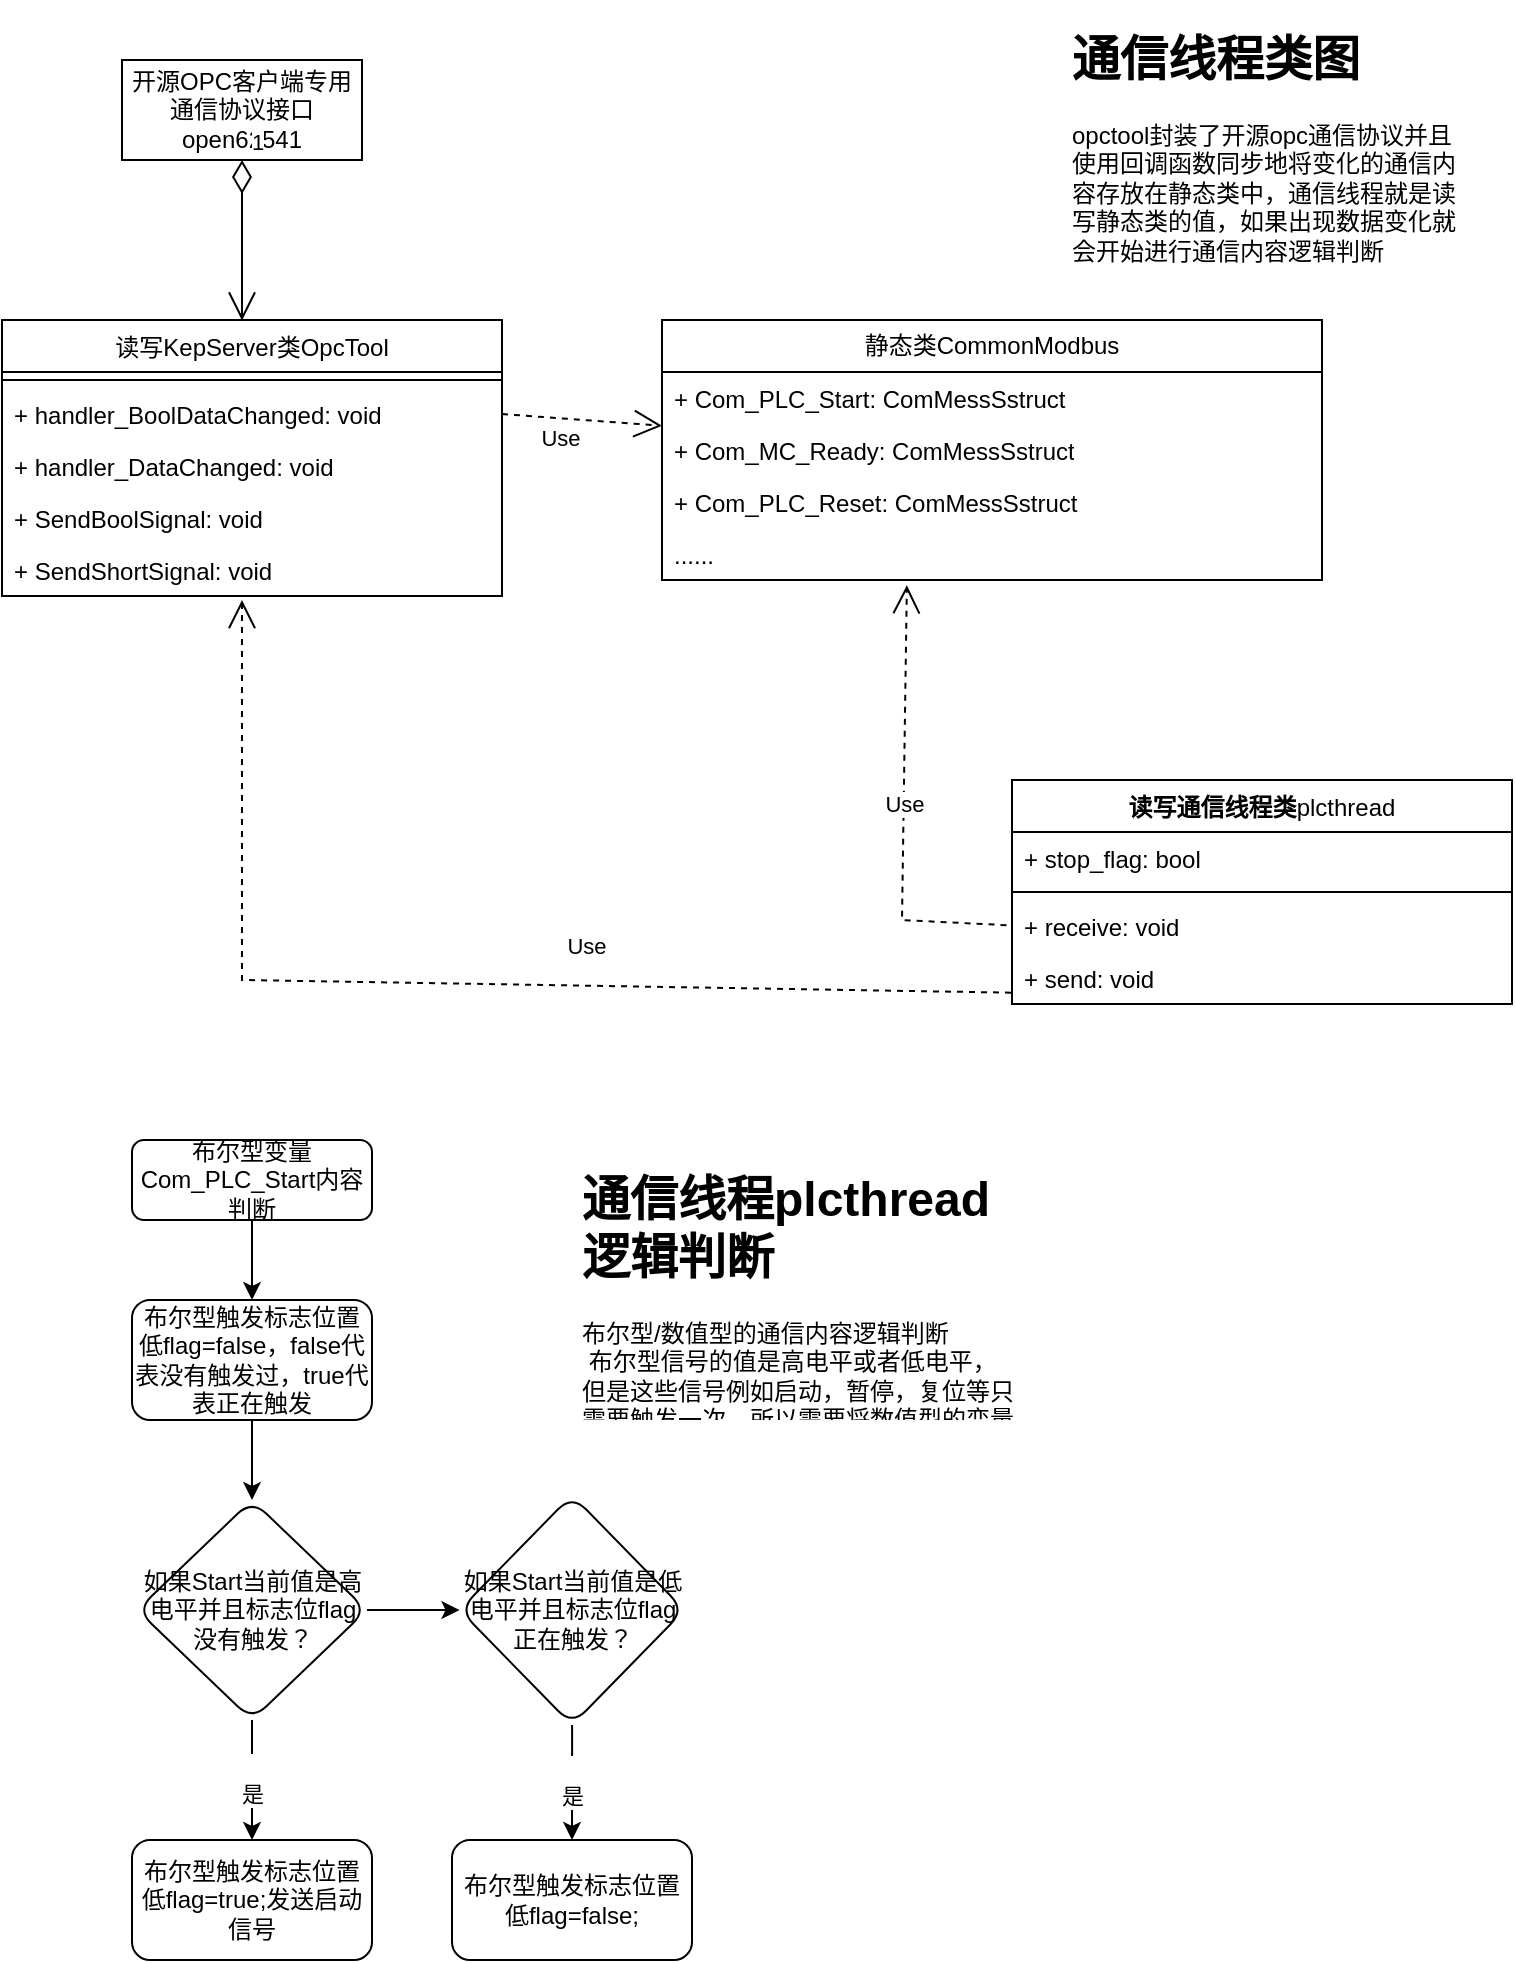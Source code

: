<mxfile version="21.3.3" type="github">
  <diagram id="C5RBs43oDa-KdzZeNtuy" name="Page-1">
    <mxGraphModel dx="988" dy="535" grid="1" gridSize="10" guides="1" tooltips="1" connect="1" arrows="1" fold="1" page="1" pageScale="1" pageWidth="827" pageHeight="1169" math="0" shadow="0">
      <root>
        <mxCell id="WIyWlLk6GJQsqaUBKTNV-0" />
        <mxCell id="WIyWlLk6GJQsqaUBKTNV-1" parent="WIyWlLk6GJQsqaUBKTNV-0" />
        <mxCell id="-CUF5e7ndzkKFXifJuJV-34" value="" style="edgeStyle=orthogonalEdgeStyle;rounded=0;orthogonalLoop=1;jettySize=auto;html=1;" edge="1" parent="WIyWlLk6GJQsqaUBKTNV-1" source="WIyWlLk6GJQsqaUBKTNV-3" target="-CUF5e7ndzkKFXifJuJV-33">
          <mxGeometry relative="1" as="geometry" />
        </mxCell>
        <mxCell id="WIyWlLk6GJQsqaUBKTNV-3" value="布尔型变量Com_PLC_Start内容判断" style="rounded=1;whiteSpace=wrap;html=1;fontSize=12;glass=0;strokeWidth=1;shadow=0;" parent="WIyWlLk6GJQsqaUBKTNV-1" vertex="1">
          <mxGeometry x="115" y="670" width="120" height="40" as="geometry" />
        </mxCell>
        <mxCell id="-CUF5e7ndzkKFXifJuJV-0" value="&lt;h1&gt;通信线程plcthread逻辑判断&lt;/h1&gt;&lt;div&gt;布尔型/数值型的通信内容逻辑判断&lt;/div&gt;&lt;div&gt;&lt;span style=&quot;white-space: pre;&quot;&gt;	&lt;/span&gt;布尔型信号的值是高电平或者低电平，但是这些信号例如启动，暂停，复位等只需要触发一次，所以需要将数值型的变量转换成上升沿的信号。&lt;/div&gt;&lt;div&gt;&lt;span style=&quot;white-space: pre;&quot;&gt;	&lt;/span&gt;数值型信号的值是&lt;br&gt;&lt;/div&gt;" style="text;html=1;strokeColor=none;fillColor=none;spacing=5;spacingTop=-20;whiteSpace=wrap;overflow=hidden;rounded=0;" vertex="1" parent="WIyWlLk6GJQsqaUBKTNV-1">
          <mxGeometry x="335" y="680" width="225" height="130" as="geometry" />
        </mxCell>
        <mxCell id="-CUF5e7ndzkKFXifJuJV-1" value="静态类CommonModbus" style="swimlane;fontStyle=0;childLayout=stackLayout;horizontal=1;startSize=26;fillColor=none;horizontalStack=0;resizeParent=1;resizeParentMax=0;resizeLast=0;collapsible=1;marginBottom=0;whiteSpace=wrap;html=1;" vertex="1" parent="WIyWlLk6GJQsqaUBKTNV-1">
          <mxGeometry x="380" y="260" width="330" height="130" as="geometry" />
        </mxCell>
        <mxCell id="-CUF5e7ndzkKFXifJuJV-2" value="+ Com_PLC_Start:&amp;nbsp;ComMessSstruct" style="text;strokeColor=none;fillColor=none;align=left;verticalAlign=top;spacingLeft=4;spacingRight=4;overflow=hidden;rotatable=0;points=[[0,0.5],[1,0.5]];portConstraint=eastwest;whiteSpace=wrap;html=1;" vertex="1" parent="-CUF5e7ndzkKFXifJuJV-1">
          <mxGeometry y="26" width="330" height="26" as="geometry" />
        </mxCell>
        <mxCell id="-CUF5e7ndzkKFXifJuJV-3" value="+ Com_MC_Ready: ComMessSstruct" style="text;strokeColor=none;fillColor=none;align=left;verticalAlign=top;spacingLeft=4;spacingRight=4;overflow=hidden;rotatable=0;points=[[0,0.5],[1,0.5]];portConstraint=eastwest;whiteSpace=wrap;html=1;" vertex="1" parent="-CUF5e7ndzkKFXifJuJV-1">
          <mxGeometry y="52" width="330" height="26" as="geometry" />
        </mxCell>
        <mxCell id="-CUF5e7ndzkKFXifJuJV-4" value="+ Com_PLC_Reset: ComMessSstruct" style="text;strokeColor=none;fillColor=none;align=left;verticalAlign=top;spacingLeft=4;spacingRight=4;overflow=hidden;rotatable=0;points=[[0,0.5],[1,0.5]];portConstraint=eastwest;whiteSpace=wrap;html=1;" vertex="1" parent="-CUF5e7ndzkKFXifJuJV-1">
          <mxGeometry y="78" width="330" height="26" as="geometry" />
        </mxCell>
        <mxCell id="-CUF5e7ndzkKFXifJuJV-9" value="......" style="text;strokeColor=none;fillColor=none;align=left;verticalAlign=top;spacingLeft=4;spacingRight=4;overflow=hidden;rotatable=0;points=[[0,0.5],[1,0.5]];portConstraint=eastwest;whiteSpace=wrap;html=1;" vertex="1" parent="-CUF5e7ndzkKFXifJuJV-1">
          <mxGeometry y="104" width="330" height="26" as="geometry" />
        </mxCell>
        <mxCell id="-CUF5e7ndzkKFXifJuJV-5" value="&lt;span style=&quot;font-weight: normal;&quot;&gt;读写KepServer类OpcTool&lt;/span&gt;" style="swimlane;fontStyle=1;align=center;verticalAlign=top;childLayout=stackLayout;horizontal=1;startSize=26;horizontalStack=0;resizeParent=1;resizeParentMax=0;resizeLast=0;collapsible=1;marginBottom=0;whiteSpace=wrap;html=1;" vertex="1" parent="WIyWlLk6GJQsqaUBKTNV-1">
          <mxGeometry x="50" y="260" width="250" height="138" as="geometry" />
        </mxCell>
        <mxCell id="-CUF5e7ndzkKFXifJuJV-7" value="" style="line;strokeWidth=1;fillColor=none;align=left;verticalAlign=middle;spacingTop=-1;spacingLeft=3;spacingRight=3;rotatable=0;labelPosition=right;points=[];portConstraint=eastwest;strokeColor=inherit;" vertex="1" parent="-CUF5e7ndzkKFXifJuJV-5">
          <mxGeometry y="26" width="250" height="8" as="geometry" />
        </mxCell>
        <mxCell id="-CUF5e7ndzkKFXifJuJV-8" value="+ handler_BoolDataChanged: void" style="text;strokeColor=none;fillColor=none;align=left;verticalAlign=top;spacingLeft=4;spacingRight=4;overflow=hidden;rotatable=0;points=[[0,0.5],[1,0.5]];portConstraint=eastwest;whiteSpace=wrap;html=1;" vertex="1" parent="-CUF5e7ndzkKFXifJuJV-5">
          <mxGeometry y="34" width="250" height="26" as="geometry" />
        </mxCell>
        <mxCell id="-CUF5e7ndzkKFXifJuJV-6" value="+ handler_DataChanged: void" style="text;strokeColor=none;fillColor=none;align=left;verticalAlign=top;spacingLeft=4;spacingRight=4;overflow=hidden;rotatable=0;points=[[0,0.5],[1,0.5]];portConstraint=eastwest;whiteSpace=wrap;html=1;" vertex="1" parent="-CUF5e7ndzkKFXifJuJV-5">
          <mxGeometry y="60" width="250" height="26" as="geometry" />
        </mxCell>
        <mxCell id="-CUF5e7ndzkKFXifJuJV-14" value="+ SendBoolSignal: void" style="text;strokeColor=none;fillColor=none;align=left;verticalAlign=top;spacingLeft=4;spacingRight=4;overflow=hidden;rotatable=0;points=[[0,0.5],[1,0.5]];portConstraint=eastwest;whiteSpace=wrap;html=1;" vertex="1" parent="-CUF5e7ndzkKFXifJuJV-5">
          <mxGeometry y="86" width="250" height="26" as="geometry" />
        </mxCell>
        <mxCell id="-CUF5e7ndzkKFXifJuJV-15" value="+ SendShortSignal: void" style="text;strokeColor=none;fillColor=none;align=left;verticalAlign=top;spacingLeft=4;spacingRight=4;overflow=hidden;rotatable=0;points=[[0,0.5],[1,0.5]];portConstraint=eastwest;whiteSpace=wrap;html=1;" vertex="1" parent="-CUF5e7ndzkKFXifJuJV-5">
          <mxGeometry y="112" width="250" height="26" as="geometry" />
        </mxCell>
        <mxCell id="-CUF5e7ndzkKFXifJuJV-16" value="开源OPC客户端专用通信协议接口open62541" style="html=1;whiteSpace=wrap;" vertex="1" parent="WIyWlLk6GJQsqaUBKTNV-1">
          <mxGeometry x="110" y="130" width="120" height="50" as="geometry" />
        </mxCell>
        <mxCell id="-CUF5e7ndzkKFXifJuJV-17" value="1" style="endArrow=open;html=1;endSize=12;startArrow=diamondThin;startSize=14;startFill=0;edgeStyle=orthogonalEdgeStyle;align=left;verticalAlign=bottom;rounded=0;exitX=0.5;exitY=1;exitDx=0;exitDy=0;entryX=0.48;entryY=0.002;entryDx=0;entryDy=0;entryPerimeter=0;" edge="1" parent="WIyWlLk6GJQsqaUBKTNV-1" source="-CUF5e7ndzkKFXifJuJV-16" target="-CUF5e7ndzkKFXifJuJV-5">
          <mxGeometry x="-1" y="3" relative="1" as="geometry">
            <mxPoint x="320" y="130" as="sourcePoint" />
            <mxPoint x="480" y="130" as="targetPoint" />
          </mxGeometry>
        </mxCell>
        <mxCell id="-CUF5e7ndzkKFXifJuJV-18" value="Use" style="endArrow=open;endSize=12;dashed=1;html=1;rounded=0;exitX=1;exitY=0.5;exitDx=0;exitDy=0;" edge="1" parent="WIyWlLk6GJQsqaUBKTNV-1" source="-CUF5e7ndzkKFXifJuJV-8" target="-CUF5e7ndzkKFXifJuJV-1">
          <mxGeometry x="-0.254" y="-10" width="160" relative="1" as="geometry">
            <mxPoint x="190" y="470" as="sourcePoint" />
            <mxPoint x="350" y="470" as="targetPoint" />
            <Array as="points" />
            <mxPoint as="offset" />
          </mxGeometry>
        </mxCell>
        <mxCell id="-CUF5e7ndzkKFXifJuJV-19" value="&lt;h1&gt;通信线程类图&lt;/h1&gt;&lt;p&gt;opctool封装了开源opc通信协议并且使用回调函数同步地将变化的通信内容存放在静态类中，通信线程就是读写静态类的值，如果出现数据变化就会开始进行通信内容逻辑判断&lt;/p&gt;" style="text;html=1;strokeColor=none;fillColor=none;spacing=5;spacingTop=-20;whiteSpace=wrap;overflow=hidden;rounded=0;" vertex="1" parent="WIyWlLk6GJQsqaUBKTNV-1">
          <mxGeometry x="580" y="110" width="200" height="140" as="geometry" />
        </mxCell>
        <mxCell id="-CUF5e7ndzkKFXifJuJV-20" value="读写通信线程类&lt;span style=&quot;font-weight: 400;&quot;&gt;plc&lt;/span&gt;&lt;span style=&quot;font-weight: normal;&quot;&gt;thread&lt;/span&gt;" style="swimlane;fontStyle=1;align=center;verticalAlign=top;childLayout=stackLayout;horizontal=1;startSize=26;horizontalStack=0;resizeParent=1;resizeParentMax=0;resizeLast=0;collapsible=1;marginBottom=0;whiteSpace=wrap;html=1;" vertex="1" parent="WIyWlLk6GJQsqaUBKTNV-1">
          <mxGeometry x="555" y="490" width="250" height="112" as="geometry" />
        </mxCell>
        <mxCell id="-CUF5e7ndzkKFXifJuJV-21" value="+ stop_flag: bool" style="text;strokeColor=none;fillColor=none;align=left;verticalAlign=top;spacingLeft=4;spacingRight=4;overflow=hidden;rotatable=0;points=[[0,0.5],[1,0.5]];portConstraint=eastwest;whiteSpace=wrap;html=1;" vertex="1" parent="-CUF5e7ndzkKFXifJuJV-20">
          <mxGeometry y="26" width="250" height="26" as="geometry" />
        </mxCell>
        <mxCell id="-CUF5e7ndzkKFXifJuJV-22" value="" style="line;strokeWidth=1;fillColor=none;align=left;verticalAlign=middle;spacingTop=-1;spacingLeft=3;spacingRight=3;rotatable=0;labelPosition=right;points=[];portConstraint=eastwest;strokeColor=inherit;" vertex="1" parent="-CUF5e7ndzkKFXifJuJV-20">
          <mxGeometry y="52" width="250" height="8" as="geometry" />
        </mxCell>
        <mxCell id="-CUF5e7ndzkKFXifJuJV-23" value="+ receive: void" style="text;strokeColor=none;fillColor=none;align=left;verticalAlign=top;spacingLeft=4;spacingRight=4;overflow=hidden;rotatable=0;points=[[0,0.5],[1,0.5]];portConstraint=eastwest;whiteSpace=wrap;html=1;" vertex="1" parent="-CUF5e7ndzkKFXifJuJV-20">
          <mxGeometry y="60" width="250" height="26" as="geometry" />
        </mxCell>
        <mxCell id="-CUF5e7ndzkKFXifJuJV-24" value="+ send: void" style="text;strokeColor=none;fillColor=none;align=left;verticalAlign=top;spacingLeft=4;spacingRight=4;overflow=hidden;rotatable=0;points=[[0,0.5],[1,0.5]];portConstraint=eastwest;whiteSpace=wrap;html=1;" vertex="1" parent="-CUF5e7ndzkKFXifJuJV-20">
          <mxGeometry y="86" width="250" height="26" as="geometry" />
        </mxCell>
        <mxCell id="-CUF5e7ndzkKFXifJuJV-26" value="Use" style="endArrow=open;endSize=12;dashed=1;html=1;rounded=0;exitX=-0.002;exitY=0.782;exitDx=0;exitDy=0;exitPerimeter=0;" edge="1" parent="WIyWlLk6GJQsqaUBKTNV-1" source="-CUF5e7ndzkKFXifJuJV-24">
          <mxGeometry x="-0.261" y="-20" width="160" relative="1" as="geometry">
            <mxPoint x="150" y="490" as="sourcePoint" />
            <mxPoint x="170" y="400" as="targetPoint" />
            <Array as="points">
              <mxPoint x="170" y="590" />
            </Array>
            <mxPoint as="offset" />
          </mxGeometry>
        </mxCell>
        <mxCell id="-CUF5e7ndzkKFXifJuJV-30" value="Use" style="endArrow=open;endSize=12;dashed=1;html=1;rounded=0;exitX=-0.011;exitY=0.485;exitDx=0;exitDy=0;exitPerimeter=0;entryX=0.371;entryY=1.101;entryDx=0;entryDy=0;entryPerimeter=0;" edge="1" parent="WIyWlLk6GJQsqaUBKTNV-1" source="-CUF5e7ndzkKFXifJuJV-23" target="-CUF5e7ndzkKFXifJuJV-9">
          <mxGeometry width="160" relative="1" as="geometry">
            <mxPoint x="420" y="530" as="sourcePoint" />
            <mxPoint x="390" y="470" as="targetPoint" />
            <Array as="points">
              <mxPoint x="500" y="560" />
            </Array>
          </mxGeometry>
        </mxCell>
        <mxCell id="-CUF5e7ndzkKFXifJuJV-36" value="" style="edgeStyle=orthogonalEdgeStyle;rounded=0;orthogonalLoop=1;jettySize=auto;html=1;" edge="1" parent="WIyWlLk6GJQsqaUBKTNV-1" source="-CUF5e7ndzkKFXifJuJV-33" target="-CUF5e7ndzkKFXifJuJV-35">
          <mxGeometry relative="1" as="geometry" />
        </mxCell>
        <mxCell id="-CUF5e7ndzkKFXifJuJV-33" value="布尔型触发标志位置低flag=false，false代表没有触发过，true代表正在触发" style="whiteSpace=wrap;html=1;rounded=1;glass=0;strokeWidth=1;shadow=0;" vertex="1" parent="WIyWlLk6GJQsqaUBKTNV-1">
          <mxGeometry x="115" y="750" width="120" height="60" as="geometry" />
        </mxCell>
        <mxCell id="-CUF5e7ndzkKFXifJuJV-38" value="&lt;br&gt;是" style="edgeStyle=orthogonalEdgeStyle;rounded=0;orthogonalLoop=1;jettySize=auto;html=1;" edge="1" parent="WIyWlLk6GJQsqaUBKTNV-1" source="-CUF5e7ndzkKFXifJuJV-35" target="-CUF5e7ndzkKFXifJuJV-37">
          <mxGeometry relative="1" as="geometry" />
        </mxCell>
        <mxCell id="-CUF5e7ndzkKFXifJuJV-42" value="" style="edgeStyle=orthogonalEdgeStyle;rounded=0;orthogonalLoop=1;jettySize=auto;html=1;" edge="1" parent="WIyWlLk6GJQsqaUBKTNV-1" source="-CUF5e7ndzkKFXifJuJV-35" target="-CUF5e7ndzkKFXifJuJV-41">
          <mxGeometry relative="1" as="geometry" />
        </mxCell>
        <mxCell id="-CUF5e7ndzkKFXifJuJV-35" value="如果Start当前值是高电平并且标志位flag没有触发？" style="rhombus;whiteSpace=wrap;html=1;rounded=1;glass=0;strokeWidth=1;shadow=0;" vertex="1" parent="WIyWlLk6GJQsqaUBKTNV-1">
          <mxGeometry x="117.5" y="850" width="115" height="110" as="geometry" />
        </mxCell>
        <mxCell id="-CUF5e7ndzkKFXifJuJV-37" value="布尔型触发标志位置低flag=true;发送启动信号" style="whiteSpace=wrap;html=1;rounded=1;glass=0;strokeWidth=1;shadow=0;" vertex="1" parent="WIyWlLk6GJQsqaUBKTNV-1">
          <mxGeometry x="115" y="1020" width="120" height="60" as="geometry" />
        </mxCell>
        <mxCell id="-CUF5e7ndzkKFXifJuJV-44" value="&lt;br&gt;是" style="edgeStyle=orthogonalEdgeStyle;rounded=0;orthogonalLoop=1;jettySize=auto;html=1;" edge="1" parent="WIyWlLk6GJQsqaUBKTNV-1" source="-CUF5e7ndzkKFXifJuJV-41" target="-CUF5e7ndzkKFXifJuJV-43">
          <mxGeometry relative="1" as="geometry" />
        </mxCell>
        <mxCell id="-CUF5e7ndzkKFXifJuJV-41" value="如果Start当前值是低电平并且标志位flag正在触发？" style="rhombus;whiteSpace=wrap;html=1;rounded=1;glass=0;strokeWidth=1;shadow=0;" vertex="1" parent="WIyWlLk6GJQsqaUBKTNV-1">
          <mxGeometry x="278.75" y="847.5" width="112.5" height="115" as="geometry" />
        </mxCell>
        <mxCell id="-CUF5e7ndzkKFXifJuJV-43" value="布尔型触发标志位置低flag=false;" style="whiteSpace=wrap;html=1;rounded=1;glass=0;strokeWidth=1;shadow=0;" vertex="1" parent="WIyWlLk6GJQsqaUBKTNV-1">
          <mxGeometry x="275" y="1020" width="120" height="60" as="geometry" />
        </mxCell>
      </root>
    </mxGraphModel>
  </diagram>
</mxfile>
